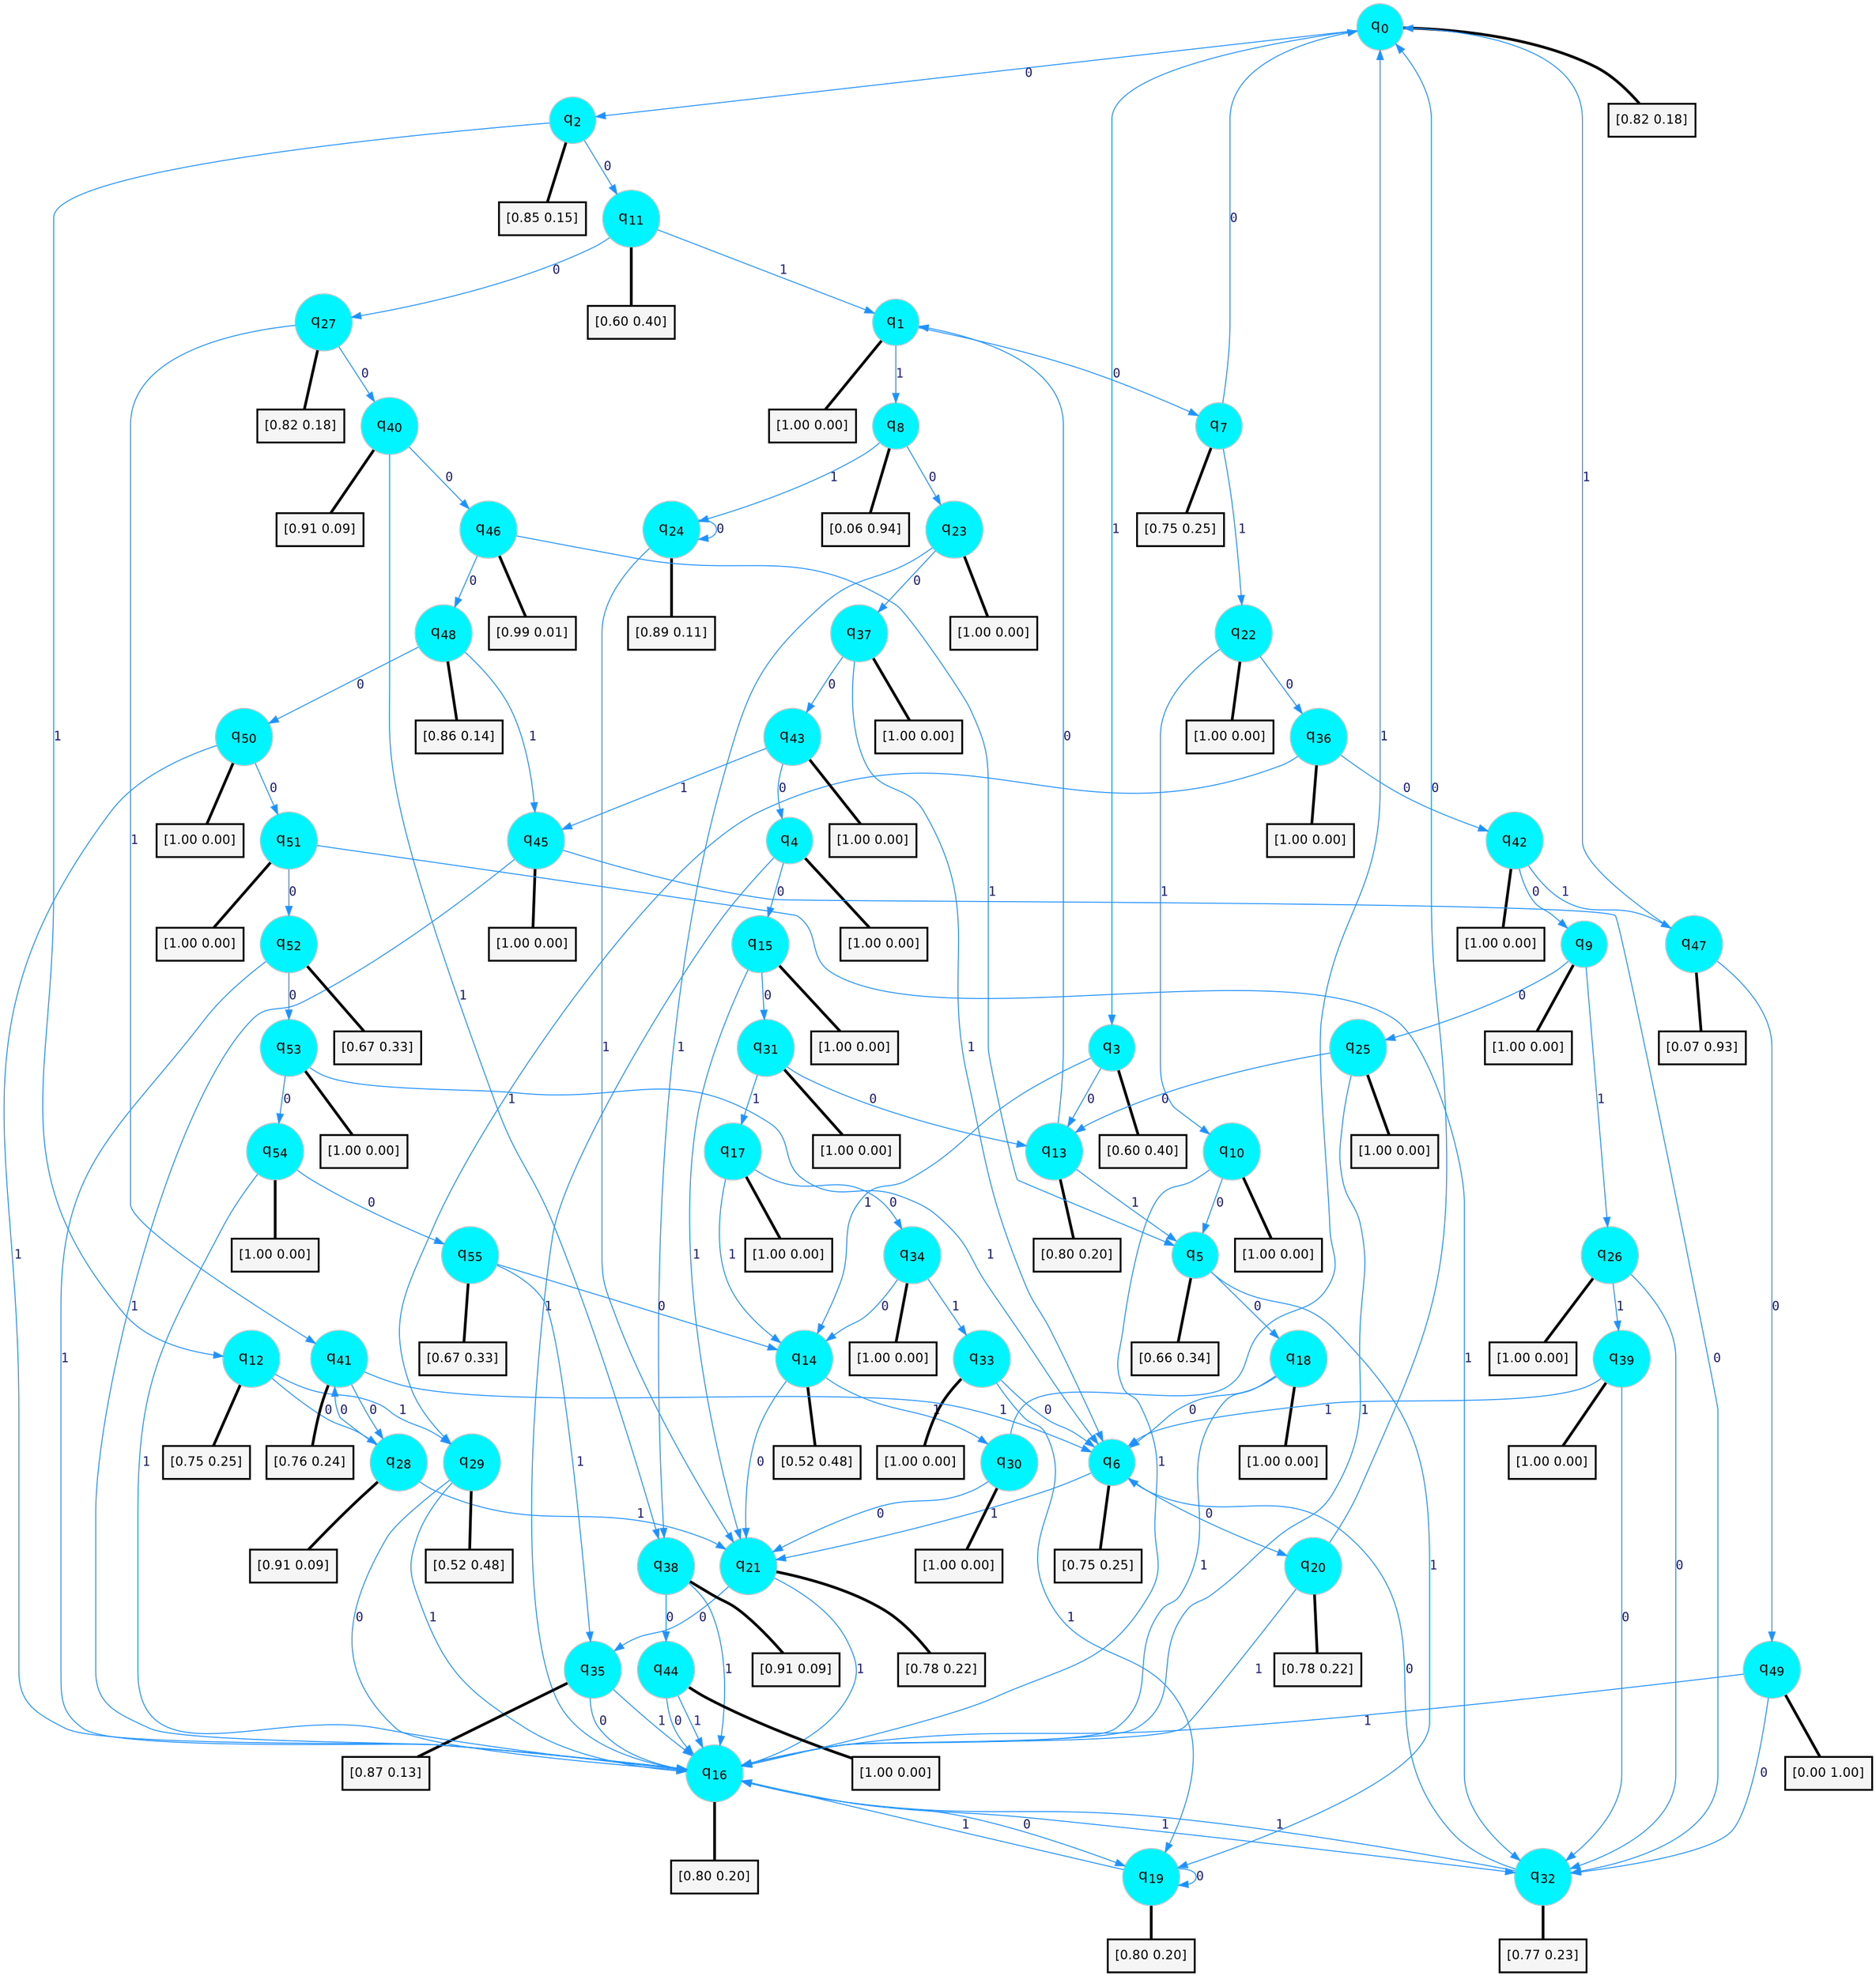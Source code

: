 digraph G {
graph [
bgcolor=transparent, dpi=300, rankdir=TD, size="40,25"];
node [
color=gray, fillcolor=turquoise1, fontcolor=black, fontname=Helvetica, fontsize=16, fontweight=bold, shape=circle, style=filled];
edge [
arrowsize=1, color=dodgerblue1, fontcolor=midnightblue, fontname=courier, fontweight=bold, penwidth=1, style=solid, weight=20];
0[label=<q<SUB>0</SUB>>];
1[label=<q<SUB>1</SUB>>];
2[label=<q<SUB>2</SUB>>];
3[label=<q<SUB>3</SUB>>];
4[label=<q<SUB>4</SUB>>];
5[label=<q<SUB>5</SUB>>];
6[label=<q<SUB>6</SUB>>];
7[label=<q<SUB>7</SUB>>];
8[label=<q<SUB>8</SUB>>];
9[label=<q<SUB>9</SUB>>];
10[label=<q<SUB>10</SUB>>];
11[label=<q<SUB>11</SUB>>];
12[label=<q<SUB>12</SUB>>];
13[label=<q<SUB>13</SUB>>];
14[label=<q<SUB>14</SUB>>];
15[label=<q<SUB>15</SUB>>];
16[label=<q<SUB>16</SUB>>];
17[label=<q<SUB>17</SUB>>];
18[label=<q<SUB>18</SUB>>];
19[label=<q<SUB>19</SUB>>];
20[label=<q<SUB>20</SUB>>];
21[label=<q<SUB>21</SUB>>];
22[label=<q<SUB>22</SUB>>];
23[label=<q<SUB>23</SUB>>];
24[label=<q<SUB>24</SUB>>];
25[label=<q<SUB>25</SUB>>];
26[label=<q<SUB>26</SUB>>];
27[label=<q<SUB>27</SUB>>];
28[label=<q<SUB>28</SUB>>];
29[label=<q<SUB>29</SUB>>];
30[label=<q<SUB>30</SUB>>];
31[label=<q<SUB>31</SUB>>];
32[label=<q<SUB>32</SUB>>];
33[label=<q<SUB>33</SUB>>];
34[label=<q<SUB>34</SUB>>];
35[label=<q<SUB>35</SUB>>];
36[label=<q<SUB>36</SUB>>];
37[label=<q<SUB>37</SUB>>];
38[label=<q<SUB>38</SUB>>];
39[label=<q<SUB>39</SUB>>];
40[label=<q<SUB>40</SUB>>];
41[label=<q<SUB>41</SUB>>];
42[label=<q<SUB>42</SUB>>];
43[label=<q<SUB>43</SUB>>];
44[label=<q<SUB>44</SUB>>];
45[label=<q<SUB>45</SUB>>];
46[label=<q<SUB>46</SUB>>];
47[label=<q<SUB>47</SUB>>];
48[label=<q<SUB>48</SUB>>];
49[label=<q<SUB>49</SUB>>];
50[label=<q<SUB>50</SUB>>];
51[label=<q<SUB>51</SUB>>];
52[label=<q<SUB>52</SUB>>];
53[label=<q<SUB>53</SUB>>];
54[label=<q<SUB>54</SUB>>];
55[label=<q<SUB>55</SUB>>];
56[label="[0.82 0.18]", shape=box,fontcolor=black, fontname=Helvetica, fontsize=14, penwidth=2, fillcolor=whitesmoke,color=black];
57[label="[1.00 0.00]", shape=box,fontcolor=black, fontname=Helvetica, fontsize=14, penwidth=2, fillcolor=whitesmoke,color=black];
58[label="[0.85 0.15]", shape=box,fontcolor=black, fontname=Helvetica, fontsize=14, penwidth=2, fillcolor=whitesmoke,color=black];
59[label="[0.60 0.40]", shape=box,fontcolor=black, fontname=Helvetica, fontsize=14, penwidth=2, fillcolor=whitesmoke,color=black];
60[label="[1.00 0.00]", shape=box,fontcolor=black, fontname=Helvetica, fontsize=14, penwidth=2, fillcolor=whitesmoke,color=black];
61[label="[0.66 0.34]", shape=box,fontcolor=black, fontname=Helvetica, fontsize=14, penwidth=2, fillcolor=whitesmoke,color=black];
62[label="[0.75 0.25]", shape=box,fontcolor=black, fontname=Helvetica, fontsize=14, penwidth=2, fillcolor=whitesmoke,color=black];
63[label="[0.75 0.25]", shape=box,fontcolor=black, fontname=Helvetica, fontsize=14, penwidth=2, fillcolor=whitesmoke,color=black];
64[label="[0.06 0.94]", shape=box,fontcolor=black, fontname=Helvetica, fontsize=14, penwidth=2, fillcolor=whitesmoke,color=black];
65[label="[1.00 0.00]", shape=box,fontcolor=black, fontname=Helvetica, fontsize=14, penwidth=2, fillcolor=whitesmoke,color=black];
66[label="[1.00 0.00]", shape=box,fontcolor=black, fontname=Helvetica, fontsize=14, penwidth=2, fillcolor=whitesmoke,color=black];
67[label="[0.60 0.40]", shape=box,fontcolor=black, fontname=Helvetica, fontsize=14, penwidth=2, fillcolor=whitesmoke,color=black];
68[label="[0.75 0.25]", shape=box,fontcolor=black, fontname=Helvetica, fontsize=14, penwidth=2, fillcolor=whitesmoke,color=black];
69[label="[0.80 0.20]", shape=box,fontcolor=black, fontname=Helvetica, fontsize=14, penwidth=2, fillcolor=whitesmoke,color=black];
70[label="[0.52 0.48]", shape=box,fontcolor=black, fontname=Helvetica, fontsize=14, penwidth=2, fillcolor=whitesmoke,color=black];
71[label="[1.00 0.00]", shape=box,fontcolor=black, fontname=Helvetica, fontsize=14, penwidth=2, fillcolor=whitesmoke,color=black];
72[label="[0.80 0.20]", shape=box,fontcolor=black, fontname=Helvetica, fontsize=14, penwidth=2, fillcolor=whitesmoke,color=black];
73[label="[1.00 0.00]", shape=box,fontcolor=black, fontname=Helvetica, fontsize=14, penwidth=2, fillcolor=whitesmoke,color=black];
74[label="[1.00 0.00]", shape=box,fontcolor=black, fontname=Helvetica, fontsize=14, penwidth=2, fillcolor=whitesmoke,color=black];
75[label="[0.80 0.20]", shape=box,fontcolor=black, fontname=Helvetica, fontsize=14, penwidth=2, fillcolor=whitesmoke,color=black];
76[label="[0.78 0.22]", shape=box,fontcolor=black, fontname=Helvetica, fontsize=14, penwidth=2, fillcolor=whitesmoke,color=black];
77[label="[0.78 0.22]", shape=box,fontcolor=black, fontname=Helvetica, fontsize=14, penwidth=2, fillcolor=whitesmoke,color=black];
78[label="[1.00 0.00]", shape=box,fontcolor=black, fontname=Helvetica, fontsize=14, penwidth=2, fillcolor=whitesmoke,color=black];
79[label="[1.00 0.00]", shape=box,fontcolor=black, fontname=Helvetica, fontsize=14, penwidth=2, fillcolor=whitesmoke,color=black];
80[label="[0.89 0.11]", shape=box,fontcolor=black, fontname=Helvetica, fontsize=14, penwidth=2, fillcolor=whitesmoke,color=black];
81[label="[1.00 0.00]", shape=box,fontcolor=black, fontname=Helvetica, fontsize=14, penwidth=2, fillcolor=whitesmoke,color=black];
82[label="[1.00 0.00]", shape=box,fontcolor=black, fontname=Helvetica, fontsize=14, penwidth=2, fillcolor=whitesmoke,color=black];
83[label="[0.82 0.18]", shape=box,fontcolor=black, fontname=Helvetica, fontsize=14, penwidth=2, fillcolor=whitesmoke,color=black];
84[label="[0.91 0.09]", shape=box,fontcolor=black, fontname=Helvetica, fontsize=14, penwidth=2, fillcolor=whitesmoke,color=black];
85[label="[0.52 0.48]", shape=box,fontcolor=black, fontname=Helvetica, fontsize=14, penwidth=2, fillcolor=whitesmoke,color=black];
86[label="[1.00 0.00]", shape=box,fontcolor=black, fontname=Helvetica, fontsize=14, penwidth=2, fillcolor=whitesmoke,color=black];
87[label="[1.00 0.00]", shape=box,fontcolor=black, fontname=Helvetica, fontsize=14, penwidth=2, fillcolor=whitesmoke,color=black];
88[label="[0.77 0.23]", shape=box,fontcolor=black, fontname=Helvetica, fontsize=14, penwidth=2, fillcolor=whitesmoke,color=black];
89[label="[1.00 0.00]", shape=box,fontcolor=black, fontname=Helvetica, fontsize=14, penwidth=2, fillcolor=whitesmoke,color=black];
90[label="[1.00 0.00]", shape=box,fontcolor=black, fontname=Helvetica, fontsize=14, penwidth=2, fillcolor=whitesmoke,color=black];
91[label="[0.87 0.13]", shape=box,fontcolor=black, fontname=Helvetica, fontsize=14, penwidth=2, fillcolor=whitesmoke,color=black];
92[label="[1.00 0.00]", shape=box,fontcolor=black, fontname=Helvetica, fontsize=14, penwidth=2, fillcolor=whitesmoke,color=black];
93[label="[1.00 0.00]", shape=box,fontcolor=black, fontname=Helvetica, fontsize=14, penwidth=2, fillcolor=whitesmoke,color=black];
94[label="[0.91 0.09]", shape=box,fontcolor=black, fontname=Helvetica, fontsize=14, penwidth=2, fillcolor=whitesmoke,color=black];
95[label="[1.00 0.00]", shape=box,fontcolor=black, fontname=Helvetica, fontsize=14, penwidth=2, fillcolor=whitesmoke,color=black];
96[label="[0.91 0.09]", shape=box,fontcolor=black, fontname=Helvetica, fontsize=14, penwidth=2, fillcolor=whitesmoke,color=black];
97[label="[0.76 0.24]", shape=box,fontcolor=black, fontname=Helvetica, fontsize=14, penwidth=2, fillcolor=whitesmoke,color=black];
98[label="[1.00 0.00]", shape=box,fontcolor=black, fontname=Helvetica, fontsize=14, penwidth=2, fillcolor=whitesmoke,color=black];
99[label="[1.00 0.00]", shape=box,fontcolor=black, fontname=Helvetica, fontsize=14, penwidth=2, fillcolor=whitesmoke,color=black];
100[label="[1.00 0.00]", shape=box,fontcolor=black, fontname=Helvetica, fontsize=14, penwidth=2, fillcolor=whitesmoke,color=black];
101[label="[1.00 0.00]", shape=box,fontcolor=black, fontname=Helvetica, fontsize=14, penwidth=2, fillcolor=whitesmoke,color=black];
102[label="[0.99 0.01]", shape=box,fontcolor=black, fontname=Helvetica, fontsize=14, penwidth=2, fillcolor=whitesmoke,color=black];
103[label="[0.07 0.93]", shape=box,fontcolor=black, fontname=Helvetica, fontsize=14, penwidth=2, fillcolor=whitesmoke,color=black];
104[label="[0.86 0.14]", shape=box,fontcolor=black, fontname=Helvetica, fontsize=14, penwidth=2, fillcolor=whitesmoke,color=black];
105[label="[0.00 1.00]", shape=box,fontcolor=black, fontname=Helvetica, fontsize=14, penwidth=2, fillcolor=whitesmoke,color=black];
106[label="[1.00 0.00]", shape=box,fontcolor=black, fontname=Helvetica, fontsize=14, penwidth=2, fillcolor=whitesmoke,color=black];
107[label="[1.00 0.00]", shape=box,fontcolor=black, fontname=Helvetica, fontsize=14, penwidth=2, fillcolor=whitesmoke,color=black];
108[label="[0.67 0.33]", shape=box,fontcolor=black, fontname=Helvetica, fontsize=14, penwidth=2, fillcolor=whitesmoke,color=black];
109[label="[1.00 0.00]", shape=box,fontcolor=black, fontname=Helvetica, fontsize=14, penwidth=2, fillcolor=whitesmoke,color=black];
110[label="[1.00 0.00]", shape=box,fontcolor=black, fontname=Helvetica, fontsize=14, penwidth=2, fillcolor=whitesmoke,color=black];
111[label="[0.67 0.33]", shape=box,fontcolor=black, fontname=Helvetica, fontsize=14, penwidth=2, fillcolor=whitesmoke,color=black];
0->2 [label=0];
0->3 [label=1];
0->56 [arrowhead=none, penwidth=3,color=black];
1->7 [label=0];
1->8 [label=1];
1->57 [arrowhead=none, penwidth=3,color=black];
2->11 [label=0];
2->12 [label=1];
2->58 [arrowhead=none, penwidth=3,color=black];
3->13 [label=0];
3->14 [label=1];
3->59 [arrowhead=none, penwidth=3,color=black];
4->15 [label=0];
4->16 [label=1];
4->60 [arrowhead=none, penwidth=3,color=black];
5->18 [label=0];
5->19 [label=1];
5->61 [arrowhead=none, penwidth=3,color=black];
6->20 [label=0];
6->21 [label=1];
6->62 [arrowhead=none, penwidth=3,color=black];
7->0 [label=0];
7->22 [label=1];
7->63 [arrowhead=none, penwidth=3,color=black];
8->23 [label=0];
8->24 [label=1];
8->64 [arrowhead=none, penwidth=3,color=black];
9->25 [label=0];
9->26 [label=1];
9->65 [arrowhead=none, penwidth=3,color=black];
10->5 [label=0];
10->16 [label=1];
10->66 [arrowhead=none, penwidth=3,color=black];
11->27 [label=0];
11->1 [label=1];
11->67 [arrowhead=none, penwidth=3,color=black];
12->28 [label=0];
12->29 [label=1];
12->68 [arrowhead=none, penwidth=3,color=black];
13->1 [label=0];
13->5 [label=1];
13->69 [arrowhead=none, penwidth=3,color=black];
14->21 [label=0];
14->30 [label=1];
14->70 [arrowhead=none, penwidth=3,color=black];
15->31 [label=0];
15->21 [label=1];
15->71 [arrowhead=none, penwidth=3,color=black];
16->19 [label=0];
16->32 [label=1];
16->72 [arrowhead=none, penwidth=3,color=black];
17->34 [label=0];
17->14 [label=1];
17->73 [arrowhead=none, penwidth=3,color=black];
18->6 [label=0];
18->16 [label=1];
18->74 [arrowhead=none, penwidth=3,color=black];
19->19 [label=0];
19->16 [label=1];
19->75 [arrowhead=none, penwidth=3,color=black];
20->0 [label=0];
20->16 [label=1];
20->76 [arrowhead=none, penwidth=3,color=black];
21->35 [label=0];
21->16 [label=1];
21->77 [arrowhead=none, penwidth=3,color=black];
22->36 [label=0];
22->10 [label=1];
22->78 [arrowhead=none, penwidth=3,color=black];
23->37 [label=0];
23->38 [label=1];
23->79 [arrowhead=none, penwidth=3,color=black];
24->24 [label=0];
24->21 [label=1];
24->80 [arrowhead=none, penwidth=3,color=black];
25->13 [label=0];
25->16 [label=1];
25->81 [arrowhead=none, penwidth=3,color=black];
26->32 [label=0];
26->39 [label=1];
26->82 [arrowhead=none, penwidth=3,color=black];
27->40 [label=0];
27->41 [label=1];
27->83 [arrowhead=none, penwidth=3,color=black];
28->41 [label=0];
28->21 [label=1];
28->84 [arrowhead=none, penwidth=3,color=black];
29->16 [label=0];
29->16 [label=1];
29->85 [arrowhead=none, penwidth=3,color=black];
30->21 [label=0];
30->0 [label=1];
30->86 [arrowhead=none, penwidth=3,color=black];
31->13 [label=0];
31->17 [label=1];
31->87 [arrowhead=none, penwidth=3,color=black];
32->6 [label=0];
32->16 [label=1];
32->88 [arrowhead=none, penwidth=3,color=black];
33->6 [label=0];
33->19 [label=1];
33->89 [arrowhead=none, penwidth=3,color=black];
34->14 [label=0];
34->33 [label=1];
34->90 [arrowhead=none, penwidth=3,color=black];
35->16 [label=0];
35->16 [label=1];
35->91 [arrowhead=none, penwidth=3,color=black];
36->42 [label=0];
36->29 [label=1];
36->92 [arrowhead=none, penwidth=3,color=black];
37->43 [label=0];
37->6 [label=1];
37->93 [arrowhead=none, penwidth=3,color=black];
38->44 [label=0];
38->16 [label=1];
38->94 [arrowhead=none, penwidth=3,color=black];
39->32 [label=0];
39->6 [label=1];
39->95 [arrowhead=none, penwidth=3,color=black];
40->46 [label=0];
40->38 [label=1];
40->96 [arrowhead=none, penwidth=3,color=black];
41->28 [label=0];
41->6 [label=1];
41->97 [arrowhead=none, penwidth=3,color=black];
42->9 [label=0];
42->47 [label=1];
42->98 [arrowhead=none, penwidth=3,color=black];
43->4 [label=0];
43->45 [label=1];
43->99 [arrowhead=none, penwidth=3,color=black];
44->16 [label=0];
44->16 [label=1];
44->100 [arrowhead=none, penwidth=3,color=black];
45->32 [label=0];
45->16 [label=1];
45->101 [arrowhead=none, penwidth=3,color=black];
46->48 [label=0];
46->5 [label=1];
46->102 [arrowhead=none, penwidth=3,color=black];
47->49 [label=0];
47->0 [label=1];
47->103 [arrowhead=none, penwidth=3,color=black];
48->50 [label=0];
48->45 [label=1];
48->104 [arrowhead=none, penwidth=3,color=black];
49->32 [label=0];
49->16 [label=1];
49->105 [arrowhead=none, penwidth=3,color=black];
50->51 [label=0];
50->16 [label=1];
50->106 [arrowhead=none, penwidth=3,color=black];
51->52 [label=0];
51->32 [label=1];
51->107 [arrowhead=none, penwidth=3,color=black];
52->53 [label=0];
52->16 [label=1];
52->108 [arrowhead=none, penwidth=3,color=black];
53->54 [label=0];
53->6 [label=1];
53->109 [arrowhead=none, penwidth=3,color=black];
54->55 [label=0];
54->16 [label=1];
54->110 [arrowhead=none, penwidth=3,color=black];
55->14 [label=0];
55->35 [label=1];
55->111 [arrowhead=none, penwidth=3,color=black];
}
